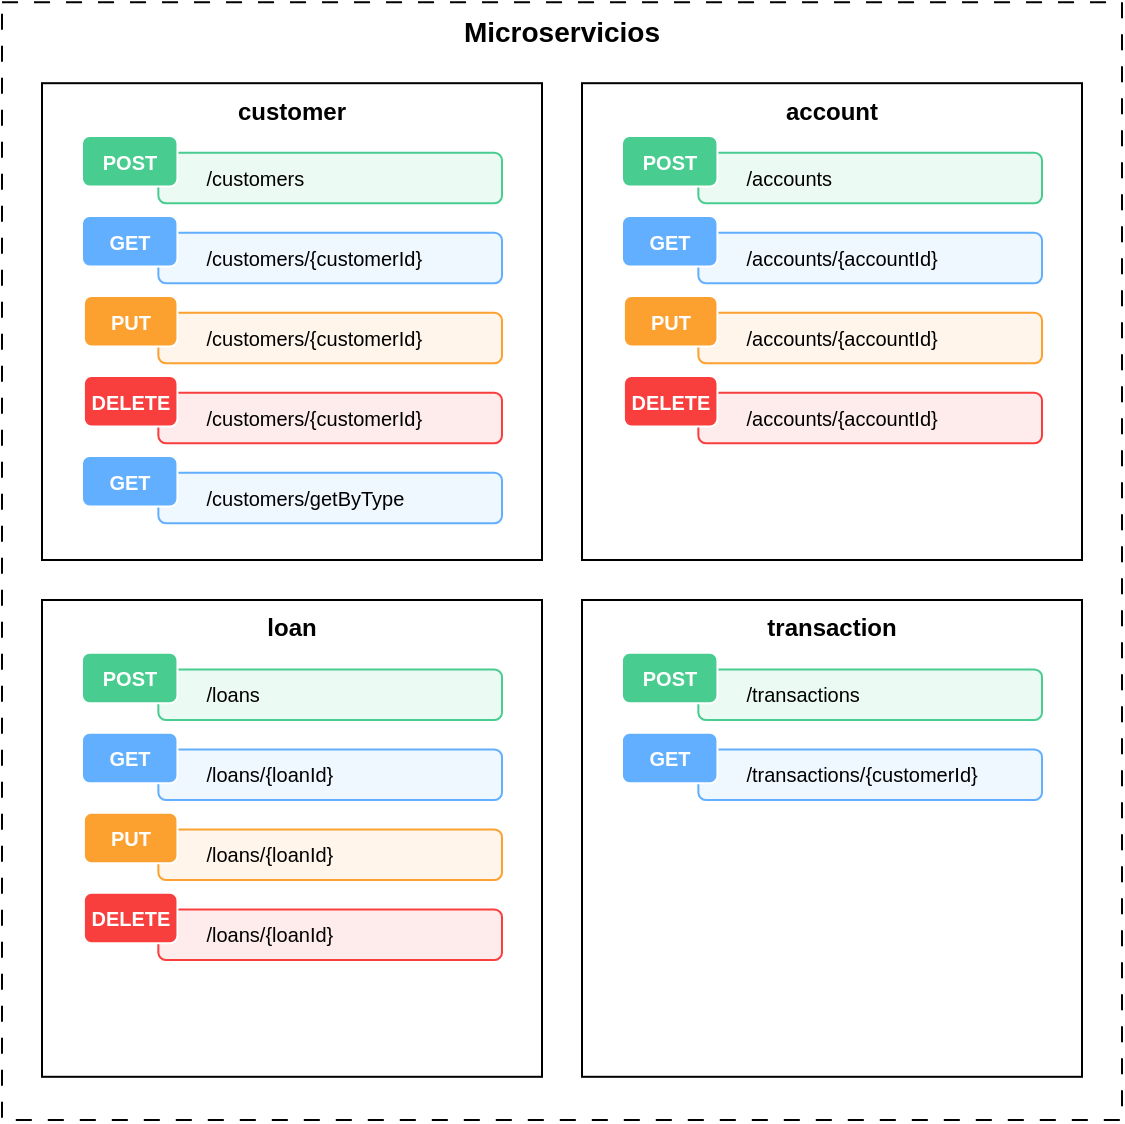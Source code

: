 <mxfile version="22.0.4" type="device">
  <diagram name="Página-1" id="O-ZgI6ffShGrJ42CZtyw">
    <mxGraphModel dx="1500" dy="820" grid="1" gridSize="10" guides="1" tooltips="1" connect="1" arrows="1" fold="1" page="1" pageScale="1" pageWidth="827" pageHeight="1169" math="0" shadow="0">
      <root>
        <mxCell id="0" />
        <mxCell id="1" parent="0" />
        <mxCell id="DHrSV_kuNOJTK5Ok2BFW-3" value="customer" style="rounded=0;whiteSpace=wrap;html=1;verticalAlign=top;fontStyle=1;fillColor=none;" vertex="1" parent="1">
          <mxGeometry x="150" y="461.6" width="250" height="238.4" as="geometry" />
        </mxCell>
        <mxCell id="DHrSV_kuNOJTK5Ok2BFW-2" value="Microservicios" style="rounded=0;whiteSpace=wrap;html=1;dashed=1;dashPattern=8 8;verticalAlign=top;fontStyle=1;fontSize=14;fillColor=none;" vertex="1" parent="1">
          <mxGeometry x="130" y="421.1" width="560" height="558.9" as="geometry" />
        </mxCell>
        <mxCell id="DHrSV_kuNOJTK5Ok2BFW-15" value="&lt;span style=&quot;white-space: pre;&quot;&gt;&#x9;&lt;/span&gt;/customers" style="rounded=1;verticalAlign=middle;fontStyle=0;fillColor=#ecfaf4;fontSize=10;strokeColor=#49CC90;fontColor=#000000;html=1;whiteSpace=wrap;align=left;" vertex="1" parent="1">
          <mxGeometry x="208.182" y="496.4" width="171.818" height="25.2" as="geometry" />
        </mxCell>
        <mxCell id="DHrSV_kuNOJTK5Ok2BFW-7" value="POST" style="rounded=1;verticalAlign=middle;fontStyle=1;fillColor=#49cc90;fontSize=10;strokeColor=#ffffff;fontColor=#FFFFFF;html=1;whiteSpace=wrap;" vertex="1" parent="1">
          <mxGeometry x="170" y="488" width="47.727" height="25.2" as="geometry" />
        </mxCell>
        <mxCell id="DHrSV_kuNOJTK5Ok2BFW-16" value="&lt;span style=&quot;white-space: pre;&quot;&gt;&#x9;&lt;/span&gt;/customers/{customerId}" style="rounded=1;verticalAlign=middle;fontStyle=0;fillColor=#eff7ff;fontSize=10;strokeColor=#61AFFE;fontColor=#000000;html=1;whiteSpace=wrap;align=left;" vertex="1" parent="1">
          <mxGeometry x="208.182" y="536.4" width="171.818" height="25.2" as="geometry" />
        </mxCell>
        <mxCell id="DHrSV_kuNOJTK5Ok2BFW-11" value="GET" style="rounded=1;verticalAlign=middle;fontStyle=1;fillColor=#61affe;fontSize=10;strokeColor=#ffffff;fontColor=#FFFFFF;html=1;whiteSpace=wrap;" vertex="1" parent="1">
          <mxGeometry x="170" y="528" width="47.727" height="25.2" as="geometry" />
        </mxCell>
        <mxCell id="DHrSV_kuNOJTK5Ok2BFW-17" value="&lt;span style=&quot;white-space: pre;&quot;&gt;&#x9;&lt;/span&gt;/customers/{customerId}" style="rounded=1;verticalAlign=middle;fontStyle=0;fillColor=#FFF5EA;fontSize=10;strokeColor=#FCA130;fontColor=#000000;html=1;whiteSpace=wrap;align=left;" vertex="1" parent="1">
          <mxGeometry x="208.182" y="576.4" width="171.818" height="25.2" as="geometry" />
        </mxCell>
        <mxCell id="DHrSV_kuNOJTK5Ok2BFW-13" value="PUT" style="rounded=1;verticalAlign=middle;fontStyle=1;fillColor=#fca130;fontSize=10;strokeColor=#ffffff;fontColor=#FFFFFF;html=1;whiteSpace=wrap;" vertex="1" parent="1">
          <mxGeometry x="170.955" y="568.0" width="46.773" height="25.2" as="geometry" />
        </mxCell>
        <mxCell id="DHrSV_kuNOJTK5Ok2BFW-18" value="&lt;span style=&quot;font-weight: normal;&quot;&gt;&lt;span style=&quot;white-space: pre;&quot;&gt;&#x9;&lt;/span&gt;/customers/{customerId}&lt;/span&gt;" style="rounded=1;verticalAlign=middle;fontStyle=1;fillColor=#feebeb;fontSize=10;strokeColor=#f93e3e;fontColor=#000000;html=1;whiteSpace=wrap;align=left;" vertex="1" parent="1">
          <mxGeometry x="208.182" y="616.4" width="171.818" height="25.2" as="geometry" />
        </mxCell>
        <mxCell id="DHrSV_kuNOJTK5Ok2BFW-12" value="DELETE" style="rounded=1;verticalAlign=middle;fontStyle=1;fillColor=#F93E3E;fontSize=10;strokeColor=#ffffff;fontColor=#FFFFFF;html=1;whiteSpace=wrap;" vertex="1" parent="1">
          <mxGeometry x="170.955" y="608" width="46.773" height="25.2" as="geometry" />
        </mxCell>
        <mxCell id="DHrSV_kuNOJTK5Ok2BFW-21" value="&lt;span style=&quot;font-weight: normal;&quot;&gt;&lt;span style=&quot;white-space: pre;&quot;&gt;&#x9;&lt;/span&gt;/customers/getByType&lt;/span&gt;" style="rounded=1;verticalAlign=middle;fontStyle=1;fillColor=#eff7ff;fontSize=10;strokeColor=#61AFFE;fontColor=#000000;html=1;whiteSpace=wrap;align=left;" vertex="1" parent="1">
          <mxGeometry x="208.182" y="656.4" width="171.818" height="25.2" as="geometry" />
        </mxCell>
        <mxCell id="DHrSV_kuNOJTK5Ok2BFW-22" value="GET" style="rounded=1;verticalAlign=middle;fontStyle=1;fillColor=#61affe;fontSize=10;strokeColor=#ffffff;fontColor=#FFFFFF;html=1;whiteSpace=wrap;" vertex="1" parent="1">
          <mxGeometry x="170" y="648" width="47.727" height="25.2" as="geometry" />
        </mxCell>
        <mxCell id="DHrSV_kuNOJTK5Ok2BFW-23" value="account" style="rounded=0;whiteSpace=wrap;html=1;verticalAlign=top;fontStyle=1;fillColor=none;" vertex="1" parent="1">
          <mxGeometry x="420" y="461.6" width="250" height="238.4" as="geometry" />
        </mxCell>
        <mxCell id="DHrSV_kuNOJTK5Ok2BFW-24" value="&lt;span style=&quot;white-space: pre;&quot;&gt;&#x9;&lt;/span&gt;/accounts" style="rounded=1;verticalAlign=middle;fontStyle=0;fillColor=#ecfaf4;fontSize=10;strokeColor=#49CC90;fontColor=#000000;html=1;whiteSpace=wrap;align=left;" vertex="1" parent="1">
          <mxGeometry x="478.182" y="496.4" width="171.818" height="25.2" as="geometry" />
        </mxCell>
        <mxCell id="DHrSV_kuNOJTK5Ok2BFW-25" value="POST" style="rounded=1;verticalAlign=middle;fontStyle=1;fillColor=#49cc90;fontSize=10;strokeColor=#ffffff;fontColor=#FFFFFF;html=1;whiteSpace=wrap;" vertex="1" parent="1">
          <mxGeometry x="440" y="488" width="47.727" height="25.2" as="geometry" />
        </mxCell>
        <mxCell id="DHrSV_kuNOJTK5Ok2BFW-26" value="&lt;span style=&quot;white-space: pre;&quot;&gt;&#x9;&lt;/span&gt;/accounts/{accountId}" style="rounded=1;verticalAlign=middle;fontStyle=0;fillColor=#eff7ff;fontSize=10;strokeColor=#61AFFE;fontColor=#000000;html=1;whiteSpace=wrap;align=left;" vertex="1" parent="1">
          <mxGeometry x="478.182" y="536.4" width="171.818" height="25.2" as="geometry" />
        </mxCell>
        <mxCell id="DHrSV_kuNOJTK5Ok2BFW-27" value="GET" style="rounded=1;verticalAlign=middle;fontStyle=1;fillColor=#61affe;fontSize=10;strokeColor=#ffffff;fontColor=#FFFFFF;html=1;whiteSpace=wrap;" vertex="1" parent="1">
          <mxGeometry x="440" y="528" width="47.727" height="25.2" as="geometry" />
        </mxCell>
        <mxCell id="DHrSV_kuNOJTK5Ok2BFW-28" value="&lt;span style=&quot;white-space: pre;&quot;&gt;&#x9;&lt;/span&gt;/accounts/{accountId}" style="rounded=1;verticalAlign=middle;fontStyle=0;fillColor=#FFF5EA;fontSize=10;strokeColor=#FCA130;fontColor=#000000;html=1;whiteSpace=wrap;align=left;" vertex="1" parent="1">
          <mxGeometry x="478.182" y="576.4" width="171.818" height="25.2" as="geometry" />
        </mxCell>
        <mxCell id="DHrSV_kuNOJTK5Ok2BFW-29" value="PUT" style="rounded=1;verticalAlign=middle;fontStyle=1;fillColor=#fca130;fontSize=10;strokeColor=#ffffff;fontColor=#FFFFFF;html=1;whiteSpace=wrap;" vertex="1" parent="1">
          <mxGeometry x="440.955" y="568.0" width="46.773" height="25.2" as="geometry" />
        </mxCell>
        <mxCell id="DHrSV_kuNOJTK5Ok2BFW-30" value="&lt;span style=&quot;font-weight: normal;&quot;&gt;&lt;span style=&quot;white-space: pre;&quot;&gt;&#x9;&lt;/span&gt;/accounts/{accountId}&lt;/span&gt;" style="rounded=1;verticalAlign=middle;fontStyle=1;fillColor=#feebeb;fontSize=10;strokeColor=#f93e3e;fontColor=#000000;html=1;whiteSpace=wrap;align=left;" vertex="1" parent="1">
          <mxGeometry x="478.182" y="616.4" width="171.818" height="25.2" as="geometry" />
        </mxCell>
        <mxCell id="DHrSV_kuNOJTK5Ok2BFW-31" value="DELETE" style="rounded=1;verticalAlign=middle;fontStyle=1;fillColor=#F93E3E;fontSize=10;strokeColor=#ffffff;fontColor=#FFFFFF;html=1;whiteSpace=wrap;" vertex="1" parent="1">
          <mxGeometry x="440.955" y="608" width="46.773" height="25.2" as="geometry" />
        </mxCell>
        <mxCell id="DHrSV_kuNOJTK5Ok2BFW-34" value="loan" style="rounded=0;whiteSpace=wrap;html=1;verticalAlign=top;fontStyle=1;fillColor=none;" vertex="1" parent="1">
          <mxGeometry x="150" y="720" width="250" height="238.4" as="geometry" />
        </mxCell>
        <mxCell id="DHrSV_kuNOJTK5Ok2BFW-35" value="&lt;span style=&quot;white-space: pre;&quot;&gt;&#x9;&lt;/span&gt;/loans" style="rounded=1;verticalAlign=middle;fontStyle=0;fillColor=#ecfaf4;fontSize=10;strokeColor=#49CC90;fontColor=#000000;html=1;whiteSpace=wrap;align=left;" vertex="1" parent="1">
          <mxGeometry x="208.182" y="754.8" width="171.818" height="25.2" as="geometry" />
        </mxCell>
        <mxCell id="DHrSV_kuNOJTK5Ok2BFW-36" value="POST" style="rounded=1;verticalAlign=middle;fontStyle=1;fillColor=#49cc90;fontSize=10;strokeColor=#ffffff;fontColor=#FFFFFF;html=1;whiteSpace=wrap;" vertex="1" parent="1">
          <mxGeometry x="170" y="746.4" width="47.727" height="25.2" as="geometry" />
        </mxCell>
        <mxCell id="DHrSV_kuNOJTK5Ok2BFW-37" value="&lt;span style=&quot;white-space: pre;&quot;&gt;&#x9;&lt;/span&gt;/loans/{loanId}" style="rounded=1;verticalAlign=middle;fontStyle=0;fillColor=#eff7ff;fontSize=10;strokeColor=#61AFFE;fontColor=#000000;html=1;whiteSpace=wrap;align=left;" vertex="1" parent="1">
          <mxGeometry x="208.182" y="794.8" width="171.818" height="25.2" as="geometry" />
        </mxCell>
        <mxCell id="DHrSV_kuNOJTK5Ok2BFW-38" value="GET" style="rounded=1;verticalAlign=middle;fontStyle=1;fillColor=#61affe;fontSize=10;strokeColor=#ffffff;fontColor=#FFFFFF;html=1;whiteSpace=wrap;" vertex="1" parent="1">
          <mxGeometry x="170" y="786.4" width="47.727" height="25.2" as="geometry" />
        </mxCell>
        <mxCell id="DHrSV_kuNOJTK5Ok2BFW-39" value="&lt;span style=&quot;white-space: pre;&quot;&gt;&#x9;&lt;/span&gt;/loans/{loanId}" style="rounded=1;verticalAlign=middle;fontStyle=0;fillColor=#FFF5EA;fontSize=10;strokeColor=#FCA130;fontColor=#000000;html=1;whiteSpace=wrap;align=left;" vertex="1" parent="1">
          <mxGeometry x="208.182" y="834.8" width="171.818" height="25.2" as="geometry" />
        </mxCell>
        <mxCell id="DHrSV_kuNOJTK5Ok2BFW-40" value="PUT" style="rounded=1;verticalAlign=middle;fontStyle=1;fillColor=#fca130;fontSize=10;strokeColor=#ffffff;fontColor=#FFFFFF;html=1;whiteSpace=wrap;" vertex="1" parent="1">
          <mxGeometry x="170.955" y="826.4" width="46.773" height="25.2" as="geometry" />
        </mxCell>
        <mxCell id="DHrSV_kuNOJTK5Ok2BFW-41" value="&lt;span style=&quot;font-weight: normal;&quot;&gt;&lt;span style=&quot;white-space: pre;&quot;&gt;&#x9;&lt;/span&gt;/loans/{loanId}&lt;/span&gt;" style="rounded=1;verticalAlign=middle;fontStyle=1;fillColor=#feebeb;fontSize=10;strokeColor=#f93e3e;fontColor=#000000;html=1;whiteSpace=wrap;align=left;" vertex="1" parent="1">
          <mxGeometry x="208.182" y="874.8" width="171.818" height="25.2" as="geometry" />
        </mxCell>
        <mxCell id="DHrSV_kuNOJTK5Ok2BFW-42" value="DELETE" style="rounded=1;verticalAlign=middle;fontStyle=1;fillColor=#F93E3E;fontSize=10;strokeColor=#ffffff;fontColor=#FFFFFF;html=1;whiteSpace=wrap;" vertex="1" parent="1">
          <mxGeometry x="170.955" y="866.4" width="46.773" height="25.2" as="geometry" />
        </mxCell>
        <mxCell id="DHrSV_kuNOJTK5Ok2BFW-43" value="transaction" style="rounded=0;whiteSpace=wrap;html=1;verticalAlign=top;fontStyle=1;fillColor=none;" vertex="1" parent="1">
          <mxGeometry x="420" y="720" width="250" height="238.4" as="geometry" />
        </mxCell>
        <mxCell id="DHrSV_kuNOJTK5Ok2BFW-44" value="&lt;span style=&quot;white-space: pre;&quot;&gt;&#x9;&lt;/span&gt;/transactions" style="rounded=1;verticalAlign=middle;fontStyle=0;fillColor=#ecfaf4;fontSize=10;strokeColor=#49CC90;fontColor=#000000;html=1;whiteSpace=wrap;align=left;" vertex="1" parent="1">
          <mxGeometry x="478.182" y="754.8" width="171.818" height="25.2" as="geometry" />
        </mxCell>
        <mxCell id="DHrSV_kuNOJTK5Ok2BFW-45" value="POST" style="rounded=1;verticalAlign=middle;fontStyle=1;fillColor=#49cc90;fontSize=10;strokeColor=#ffffff;fontColor=#FFFFFF;html=1;whiteSpace=wrap;" vertex="1" parent="1">
          <mxGeometry x="440" y="746.4" width="47.727" height="25.2" as="geometry" />
        </mxCell>
        <mxCell id="DHrSV_kuNOJTK5Ok2BFW-46" value="&lt;span style=&quot;white-space: pre;&quot;&gt;&#x9;&lt;/span&gt;/transactions/{customerId}" style="rounded=1;verticalAlign=middle;fontStyle=0;fillColor=#eff7ff;fontSize=10;strokeColor=#61AFFE;fontColor=#000000;html=1;whiteSpace=wrap;align=left;" vertex="1" parent="1">
          <mxGeometry x="478.182" y="794.8" width="171.818" height="25.2" as="geometry" />
        </mxCell>
        <mxCell id="DHrSV_kuNOJTK5Ok2BFW-47" value="GET" style="rounded=1;verticalAlign=middle;fontStyle=1;fillColor=#61affe;fontSize=10;strokeColor=#ffffff;fontColor=#FFFFFF;html=1;whiteSpace=wrap;" vertex="1" parent="1">
          <mxGeometry x="440" y="786.4" width="47.727" height="25.2" as="geometry" />
        </mxCell>
      </root>
    </mxGraphModel>
  </diagram>
</mxfile>
